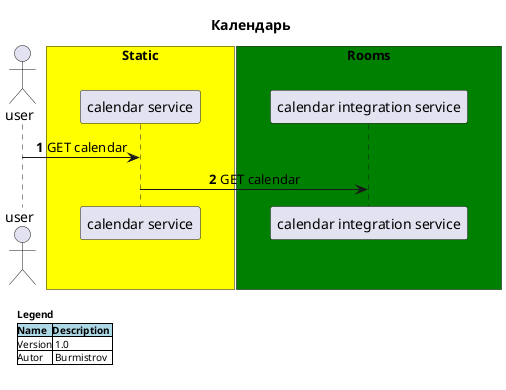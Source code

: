 @startuml calendar-sinch-push

skinparam sequence {
    participantPadding 30
    MessageAlign center
    Maxmessagesize 300
    roundcorner 10
}

skinparam Legend {
    BackgroundColor white
    FontColor black
    BorderThickness 0
    FontSize 10
}


autonumber
title Календарь

actor "user" as user order 10
box "Static" #yellow
    participant "calendar service" as cs order 30
endbox
box "Rooms" #green
    participant "calendar integration service" as cis order 30
endbox

!$gc = "GET calendar"

user->cs: $gc
cs->cis: $gc

legend left
**Legend**
<#lightblue>|=Name |=Description |
|Version| 1.0|
|Autor| Burmistrov|
endlegend

@enduml